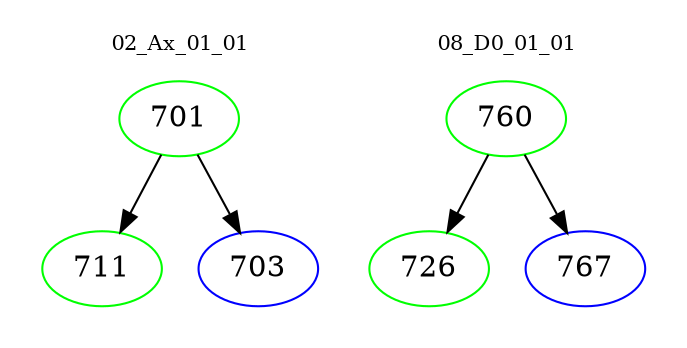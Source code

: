 digraph{
subgraph cluster_0 {
color = white
label = "02_Ax_01_01";
fontsize=10;
T0_701 [label="701", color="green"]
T0_701 -> T0_711 [color="black"]
T0_711 [label="711", color="green"]
T0_701 -> T0_703 [color="black"]
T0_703 [label="703", color="blue"]
}
subgraph cluster_1 {
color = white
label = "08_D0_01_01";
fontsize=10;
T1_760 [label="760", color="green"]
T1_760 -> T1_726 [color="black"]
T1_726 [label="726", color="green"]
T1_760 -> T1_767 [color="black"]
T1_767 [label="767", color="blue"]
}
}
